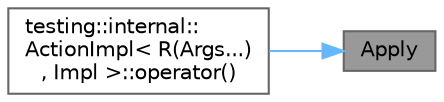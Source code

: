 digraph "Apply"
{
 // LATEX_PDF_SIZE
  bgcolor="transparent";
  edge [fontname=Helvetica,fontsize=10,labelfontname=Helvetica,labelfontsize=10];
  node [fontname=Helvetica,fontsize=10,shape=box,height=0.2,width=0.4];
  rankdir="RL";
  Node1 [id="Node000001",label="Apply",height=0.2,width=0.4,color="gray40", fillcolor="grey60", style="filled", fontcolor="black",tooltip=" "];
  Node1 -> Node2 [id="edge1_Node000001_Node000002",dir="back",color="steelblue1",style="solid",tooltip=" "];
  Node2 [id="Node000002",label="testing::internal::\lActionImpl\< R(Args...)\l, Impl \>::operator()",height=0.2,width=0.4,color="grey40", fillcolor="white", style="filled",URL="$structtesting_1_1internal_1_1_action_impl_3_01_r_07_args_8_8_8_08_00_01_impl_01_4.html#a3028d1435ceab335963136616ced9430",tooltip=" "];
}
